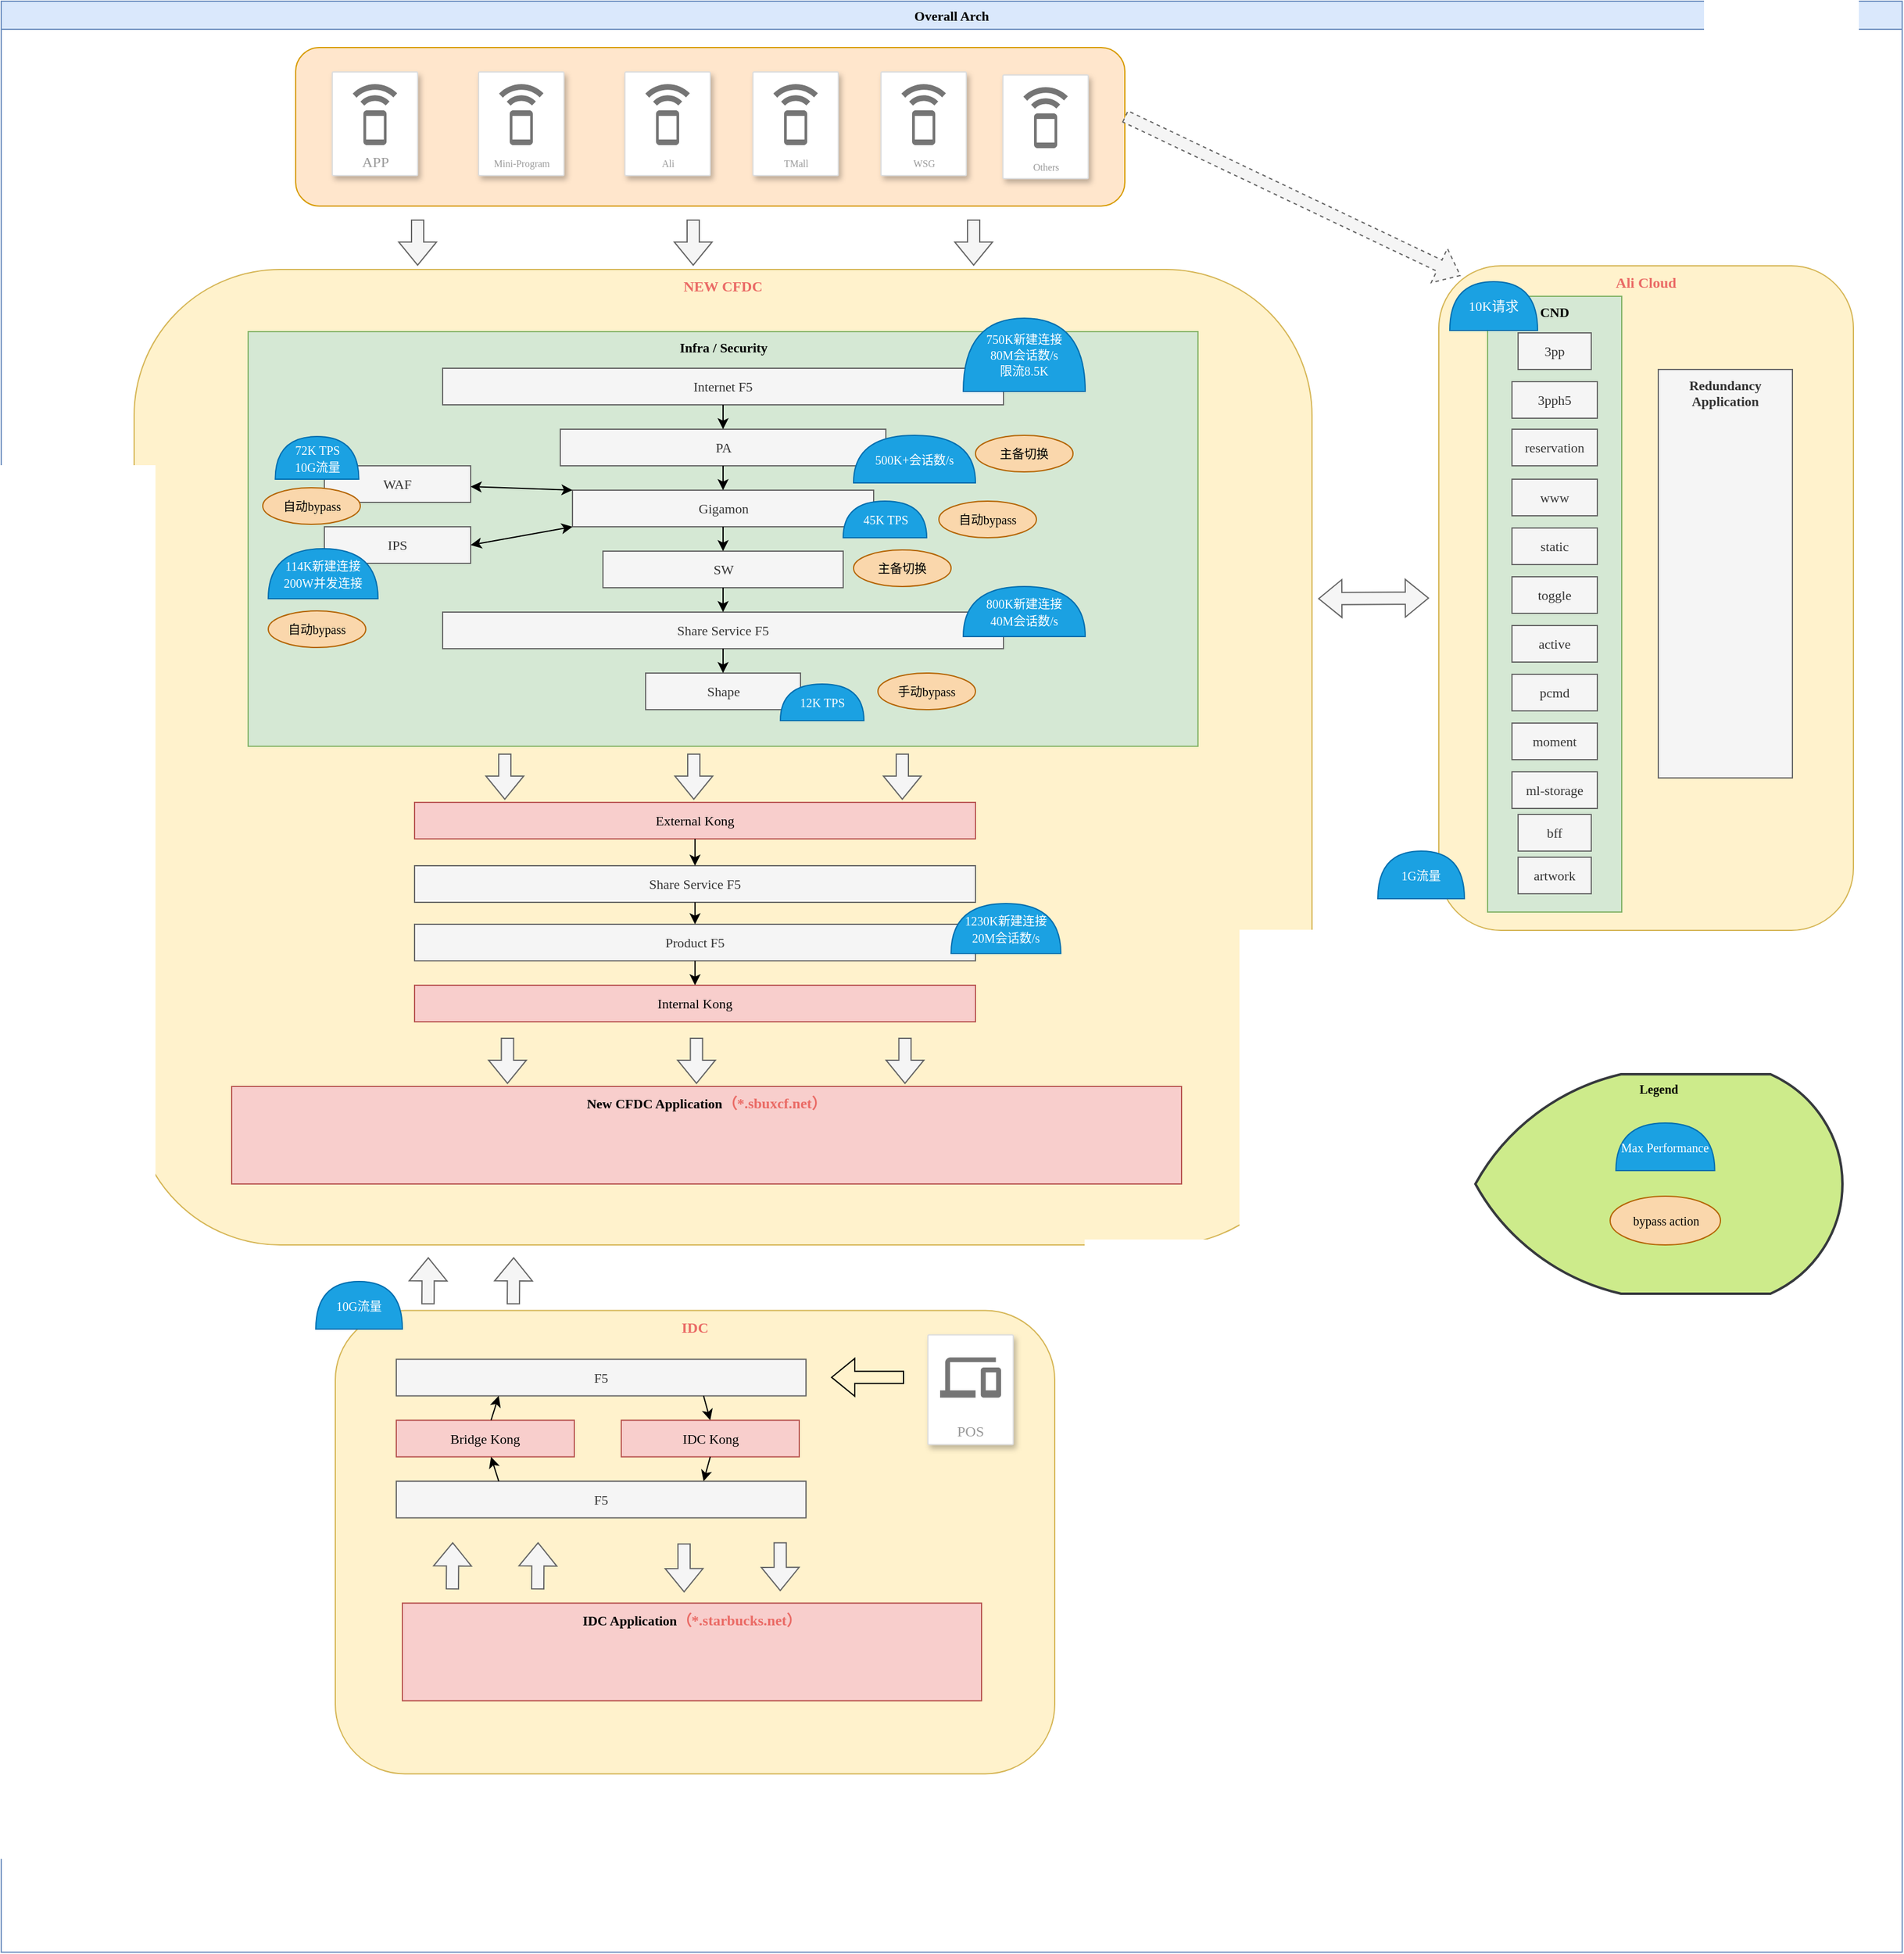 <mxfile version="18.0.1" type="github" pages="3">
  <diagram id="kgpKYQtTHZ0yAKxKKP6v" name="Whole_arch">
    <mxGraphModel dx="1351" dy="831" grid="1" gridSize="10" guides="1" tooltips="1" connect="1" arrows="1" fold="1" page="1" pageScale="1" pageWidth="850" pageHeight="1100" math="0" shadow="0">
      <root>
        <mxCell id="0" />
        <mxCell id="1" parent="0" />
        <mxCell id="Gn0aJZnov6bW7oV4H5cv-1" value="NEW CFDC" style="rounded=1;whiteSpace=wrap;html=1;fillColor=#fff2cc;strokeColor=#d6b656;fontFamily=Verdana;align=center;verticalAlign=top;fontStyle=1;fontColor=#EA6B66;labelBackgroundColor=none;labelBorderColor=none;" parent="1" vertex="1">
          <mxGeometry x="160" y="240" width="966" height="800" as="geometry" />
        </mxCell>
        <mxCell id="Gn0aJZnov6bW7oV4H5cv-32" value="&lt;font style=&quot;font-size: 11px;&quot;&gt;&lt;b&gt;Infra / Security&lt;/b&gt;&lt;/font&gt;" style="rounded=0;whiteSpace=wrap;html=1;labelBackgroundColor=none;labelBorderColor=none;fontFamily=Verdana;fontSize=6;verticalAlign=top;fillColor=#d5e8d4;strokeColor=#82b366;" parent="1" vertex="1">
          <mxGeometry x="253.5" y="291" width="779" height="340" as="geometry" />
        </mxCell>
        <mxCell id="Gn0aJZnov6bW7oV4H5cv-34" value="Internet F5" style="rounded=0;whiteSpace=wrap;html=1;labelBackgroundColor=none;labelBorderColor=none;fontFamily=Verdana;fontSize=11;fontColor=#333333;fillColor=#f5f5f5;strokeColor=#666666;" parent="1" vertex="1">
          <mxGeometry x="413" y="321" width="460" height="30" as="geometry" />
        </mxCell>
        <mxCell id="Gn0aJZnov6bW7oV4H5cv-35" value="PA" style="rounded=0;whiteSpace=wrap;html=1;labelBackgroundColor=none;labelBorderColor=none;fontFamily=Verdana;fontSize=11;fontColor=#333333;fillColor=#f5f5f5;strokeColor=#666666;" parent="1" vertex="1">
          <mxGeometry x="509.5" y="371" width="267" height="30" as="geometry" />
        </mxCell>
        <mxCell id="Gn0aJZnov6bW7oV4H5cv-36" value="Gigamon" style="rounded=0;whiteSpace=wrap;html=1;labelBackgroundColor=none;labelBorderColor=none;fontFamily=Verdana;fontSize=11;fontColor=#333333;fillColor=#f5f5f5;strokeColor=#666666;" parent="1" vertex="1">
          <mxGeometry x="519.5" y="421" width="247" height="30" as="geometry" />
        </mxCell>
        <mxCell id="Gn0aJZnov6bW7oV4H5cv-37" value="SW" style="rounded=0;whiteSpace=wrap;html=1;labelBackgroundColor=none;labelBorderColor=none;fontFamily=Verdana;fontSize=11;fontColor=#333333;fillColor=#f5f5f5;strokeColor=#666666;" parent="1" vertex="1">
          <mxGeometry x="544.5" y="471" width="197" height="30" as="geometry" />
        </mxCell>
        <mxCell id="Gn0aJZnov6bW7oV4H5cv-38" value="Share Service F5" style="rounded=0;whiteSpace=wrap;html=1;labelBackgroundColor=none;labelBorderColor=none;fontFamily=Verdana;fontSize=11;fontColor=#333333;fillColor=#f5f5f5;strokeColor=#666666;" parent="1" vertex="1">
          <mxGeometry x="413" y="521" width="460" height="30" as="geometry" />
        </mxCell>
        <mxCell id="Gn0aJZnov6bW7oV4H5cv-39" value="Shape" style="rounded=0;whiteSpace=wrap;html=1;labelBackgroundColor=none;labelBorderColor=none;fontFamily=Verdana;fontSize=11;fontColor=#333333;fillColor=#f5f5f5;strokeColor=#666666;" parent="1" vertex="1">
          <mxGeometry x="579.5" y="571" width="127" height="30" as="geometry" />
        </mxCell>
        <mxCell id="Gn0aJZnov6bW7oV4H5cv-40" value="WAF" style="rounded=0;whiteSpace=wrap;html=1;labelBackgroundColor=none;labelBorderColor=none;fontFamily=Verdana;fontSize=11;fontColor=#333333;fillColor=#f5f5f5;strokeColor=#666666;" parent="1" vertex="1">
          <mxGeometry x="316" y="401" width="120" height="30" as="geometry" />
        </mxCell>
        <mxCell id="Gn0aJZnov6bW7oV4H5cv-41" value="IPS" style="rounded=0;whiteSpace=wrap;html=1;labelBackgroundColor=none;labelBorderColor=none;fontFamily=Verdana;fontSize=11;fontColor=#333333;fillColor=#f5f5f5;strokeColor=#666666;" parent="1" vertex="1">
          <mxGeometry x="316" y="451" width="120" height="30" as="geometry" />
        </mxCell>
        <mxCell id="TybYMr1QHtzp7e720_v3-8" value="" style="endArrow=classic;html=1;rounded=0;fontFamily=Verdana;fontSize=11;fontColor=#EA6B66;" parent="1" source="Gn0aJZnov6bW7oV4H5cv-34" target="Gn0aJZnov6bW7oV4H5cv-35" edge="1">
          <mxGeometry width="50" height="50" relative="1" as="geometry">
            <mxPoint x="596" y="411" as="sourcePoint" />
            <mxPoint x="646" y="361" as="targetPoint" />
          </mxGeometry>
        </mxCell>
        <mxCell id="TybYMr1QHtzp7e720_v3-9" value="" style="endArrow=classic;html=1;rounded=0;fontFamily=Verdana;fontSize=11;fontColor=#EA6B66;exitX=0.5;exitY=1;exitDx=0;exitDy=0;" parent="1" source="Gn0aJZnov6bW7oV4H5cv-35" target="Gn0aJZnov6bW7oV4H5cv-36" edge="1">
          <mxGeometry width="50" height="50" relative="1" as="geometry">
            <mxPoint x="653" y="361" as="sourcePoint" />
            <mxPoint x="653.0" y="381" as="targetPoint" />
          </mxGeometry>
        </mxCell>
        <mxCell id="TybYMr1QHtzp7e720_v3-10" value="" style="endArrow=classic;html=1;rounded=0;fontFamily=Verdana;fontSize=11;fontColor=#EA6B66;entryX=0.5;entryY=0;entryDx=0;entryDy=0;exitX=0.5;exitY=1;exitDx=0;exitDy=0;" parent="1" source="Gn0aJZnov6bW7oV4H5cv-36" target="Gn0aJZnov6bW7oV4H5cv-37" edge="1">
          <mxGeometry width="50" height="50" relative="1" as="geometry">
            <mxPoint x="663" y="371" as="sourcePoint" />
            <mxPoint x="663.0" y="391" as="targetPoint" />
          </mxGeometry>
        </mxCell>
        <mxCell id="TybYMr1QHtzp7e720_v3-11" value="" style="endArrow=classic;html=1;rounded=0;fontFamily=Verdana;fontSize=11;fontColor=#EA6B66;entryX=0.5;entryY=0;entryDx=0;entryDy=0;exitX=0.5;exitY=1;exitDx=0;exitDy=0;" parent="1" source="Gn0aJZnov6bW7oV4H5cv-37" target="Gn0aJZnov6bW7oV4H5cv-38" edge="1">
          <mxGeometry width="50" height="50" relative="1" as="geometry">
            <mxPoint x="653" y="461" as="sourcePoint" />
            <mxPoint x="653" y="481" as="targetPoint" />
          </mxGeometry>
        </mxCell>
        <mxCell id="TybYMr1QHtzp7e720_v3-12" value="" style="endArrow=classic;html=1;rounded=0;fontFamily=Verdana;fontSize=11;fontColor=#EA6B66;exitX=0.5;exitY=1;exitDx=0;exitDy=0;" parent="1" source="Gn0aJZnov6bW7oV4H5cv-38" target="Gn0aJZnov6bW7oV4H5cv-39" edge="1">
          <mxGeometry width="50" height="50" relative="1" as="geometry">
            <mxPoint x="663" y="471" as="sourcePoint" />
            <mxPoint x="663" y="491" as="targetPoint" />
          </mxGeometry>
        </mxCell>
        <mxCell id="TybYMr1QHtzp7e720_v3-13" value="" style="endArrow=classic;startArrow=classic;html=1;rounded=0;fontFamily=Verdana;fontSize=11;fontColor=#EA6B66;entryX=0;entryY=1;entryDx=0;entryDy=0;exitX=1;exitY=0.5;exitDx=0;exitDy=0;" parent="1" source="Gn0aJZnov6bW7oV4H5cv-41" target="Gn0aJZnov6bW7oV4H5cv-36" edge="1">
          <mxGeometry width="50" height="50" relative="1" as="geometry">
            <mxPoint x="506" y="511" as="sourcePoint" />
            <mxPoint x="556" y="461" as="targetPoint" />
          </mxGeometry>
        </mxCell>
        <mxCell id="TybYMr1QHtzp7e720_v3-14" value="" style="endArrow=classic;startArrow=classic;html=1;rounded=0;fontFamily=Verdana;fontSize=11;fontColor=#EA6B66;entryX=0;entryY=0;entryDx=0;entryDy=0;" parent="1" source="Gn0aJZnov6bW7oV4H5cv-40" target="Gn0aJZnov6bW7oV4H5cv-36" edge="1">
          <mxGeometry width="50" height="50" relative="1" as="geometry">
            <mxPoint x="446" y="476" as="sourcePoint" />
            <mxPoint x="529.5" y="461" as="targetPoint" />
          </mxGeometry>
        </mxCell>
        <mxCell id="TybYMr1QHtzp7e720_v3-15" value="&lt;span style=&quot;font-size: 11px;&quot;&gt;&lt;b&gt;New CFDC Application&lt;/b&gt;&lt;/span&gt;&lt;span style=&quot;color: rgb(234, 107, 102); font-size: 12px; font-weight: 700;&quot;&gt;（*.sbuxcf.net）&lt;/span&gt;" style="rounded=0;whiteSpace=wrap;html=1;labelBackgroundColor=none;labelBorderColor=none;fontFamily=Verdana;fontSize=6;verticalAlign=top;fillColor=#f8cecc;strokeColor=#b85450;" parent="1" vertex="1">
          <mxGeometry x="240" y="910" width="779" height="80" as="geometry" />
        </mxCell>
        <mxCell id="TybYMr1QHtzp7e720_v3-30" value="Overall Arch" style="swimlane;labelBackgroundColor=none;labelBorderColor=none;fontFamily=Verdana;fontSize=11;fillColor=#dae8fc;strokeColor=#6c8ebf;" parent="1" vertex="1">
          <mxGeometry x="51" y="20" width="1559" height="1600" as="geometry" />
        </mxCell>
        <mxCell id="Gn0aJZnov6bW7oV4H5cv-15" value="Ali Cloud" style="rounded=1;whiteSpace=wrap;html=1;fillColor=#fff2cc;strokeColor=#d6b656;fontFamily=Verdana;align=center;verticalAlign=top;fontStyle=1;fontColor=#EA6B66;labelBackgroundColor=none;labelBorderColor=none;" parent="TybYMr1QHtzp7e720_v3-30" vertex="1">
          <mxGeometry x="1179" y="217" width="340" height="545" as="geometry" />
        </mxCell>
        <mxCell id="Gn0aJZnov6bW7oV4H5cv-16" value="&lt;font style=&quot;font-size: 11px;&quot;&gt;&lt;b&gt;CND&lt;/b&gt;&lt;/font&gt;" style="rounded=0;whiteSpace=wrap;html=1;labelBackgroundColor=none;labelBorderColor=none;fontFamily=Verdana;fontSize=6;verticalAlign=top;fillColor=#d5e8d4;strokeColor=#82b366;" parent="TybYMr1QHtzp7e720_v3-30" vertex="1">
          <mxGeometry x="1219" y="242" width="110" height="505" as="geometry" />
        </mxCell>
        <mxCell id="Gn0aJZnov6bW7oV4H5cv-17" value="3pp" style="rounded=0;whiteSpace=wrap;html=1;labelBackgroundColor=none;labelBorderColor=none;fontFamily=Verdana;fontSize=11;fontColor=#333333;fillColor=#f5f5f5;strokeColor=#666666;" parent="TybYMr1QHtzp7e720_v3-30" vertex="1">
          <mxGeometry x="1244" y="272" width="60" height="30" as="geometry" />
        </mxCell>
        <mxCell id="Gn0aJZnov6bW7oV4H5cv-23" value="reservation" style="rounded=0;whiteSpace=wrap;html=1;labelBackgroundColor=none;labelBorderColor=none;fontFamily=Verdana;fontSize=11;fontColor=#333333;fillColor=#f5f5f5;strokeColor=#666666;" parent="TybYMr1QHtzp7e720_v3-30" vertex="1">
          <mxGeometry x="1239" y="351" width="70" height="30" as="geometry" />
        </mxCell>
        <mxCell id="Gn0aJZnov6bW7oV4H5cv-24" value="toggle" style="rounded=0;whiteSpace=wrap;html=1;labelBackgroundColor=none;labelBorderColor=none;fontFamily=Verdana;fontSize=11;fontColor=#333333;fillColor=#f5f5f5;strokeColor=#666666;" parent="TybYMr1QHtzp7e720_v3-30" vertex="1">
          <mxGeometry x="1239" y="472" width="70" height="30" as="geometry" />
        </mxCell>
        <mxCell id="Gn0aJZnov6bW7oV4H5cv-25" value="pcmd" style="rounded=0;whiteSpace=wrap;html=1;labelBackgroundColor=none;labelBorderColor=none;fontFamily=Verdana;fontSize=11;fontColor=#333333;fillColor=#f5f5f5;strokeColor=#666666;" parent="TybYMr1QHtzp7e720_v3-30" vertex="1">
          <mxGeometry x="1239" y="552" width="70" height="30" as="geometry" />
        </mxCell>
        <mxCell id="Gn0aJZnov6bW7oV4H5cv-26" value="active" style="rounded=0;whiteSpace=wrap;html=1;labelBackgroundColor=none;labelBorderColor=none;fontFamily=Verdana;fontSize=11;fontColor=#333333;fillColor=#f5f5f5;strokeColor=#666666;" parent="TybYMr1QHtzp7e720_v3-30" vertex="1">
          <mxGeometry x="1239" y="512" width="70" height="30" as="geometry" />
        </mxCell>
        <mxCell id="Gn0aJZnov6bW7oV4H5cv-27" value="3pph5" style="rounded=0;whiteSpace=wrap;html=1;labelBackgroundColor=none;labelBorderColor=none;fontFamily=Verdana;fontSize=11;fontColor=#333333;fillColor=#f5f5f5;strokeColor=#666666;" parent="TybYMr1QHtzp7e720_v3-30" vertex="1">
          <mxGeometry x="1239" y="312" width="70" height="30" as="geometry" />
        </mxCell>
        <mxCell id="Gn0aJZnov6bW7oV4H5cv-28" value="www" style="rounded=0;whiteSpace=wrap;html=1;labelBackgroundColor=none;labelBorderColor=none;fontFamily=Verdana;fontSize=11;fontColor=#333333;fillColor=#f5f5f5;strokeColor=#666666;" parent="TybYMr1QHtzp7e720_v3-30" vertex="1">
          <mxGeometry x="1239" y="392" width="70" height="30" as="geometry" />
        </mxCell>
        <mxCell id="Gn0aJZnov6bW7oV4H5cv-29" value="moment" style="rounded=0;whiteSpace=wrap;html=1;labelBackgroundColor=none;labelBorderColor=none;fontFamily=Verdana;fontSize=11;fontColor=#333333;fillColor=#f5f5f5;strokeColor=#666666;" parent="TybYMr1QHtzp7e720_v3-30" vertex="1">
          <mxGeometry x="1239" y="592" width="70" height="30" as="geometry" />
        </mxCell>
        <mxCell id="Gn0aJZnov6bW7oV4H5cv-30" value="ml-storage" style="rounded=0;whiteSpace=wrap;html=1;labelBackgroundColor=none;labelBorderColor=none;fontFamily=Verdana;fontSize=11;fontColor=#333333;fillColor=#f5f5f5;strokeColor=#666666;" parent="TybYMr1QHtzp7e720_v3-30" vertex="1">
          <mxGeometry x="1239" y="632" width="70" height="30" as="geometry" />
        </mxCell>
        <mxCell id="Gn0aJZnov6bW7oV4H5cv-31" value="static" style="rounded=0;whiteSpace=wrap;html=1;labelBackgroundColor=none;labelBorderColor=none;fontFamily=Verdana;fontSize=11;fontColor=#333333;fillColor=#f5f5f5;strokeColor=#666666;" parent="TybYMr1QHtzp7e720_v3-30" vertex="1">
          <mxGeometry x="1239" y="432" width="70" height="30" as="geometry" />
        </mxCell>
        <mxCell id="TybYMr1QHtzp7e720_v3-29" value="&lt;span style=&quot;font-size: 11px;&quot;&gt;&lt;b&gt;Redundancy Application&lt;/b&gt;&lt;/span&gt;" style="rounded=0;whiteSpace=wrap;html=1;labelBackgroundColor=none;labelBorderColor=none;fontFamily=Verdana;fontSize=6;verticalAlign=top;fillColor=#f5f5f5;strokeColor=#666666;fontColor=#333333;" parent="TybYMr1QHtzp7e720_v3-30" vertex="1">
          <mxGeometry x="1359" y="302" width="110" height="335" as="geometry" />
        </mxCell>
        <mxCell id="Gn0aJZnov6bW7oV4H5cv-21" value="bff" style="rounded=0;whiteSpace=wrap;html=1;labelBackgroundColor=none;labelBorderColor=none;fontFamily=Verdana;fontSize=11;fontColor=#333333;fillColor=#f5f5f5;strokeColor=#666666;" parent="TybYMr1QHtzp7e720_v3-30" vertex="1">
          <mxGeometry x="1244" y="667" width="60" height="30" as="geometry" />
        </mxCell>
        <mxCell id="Gn0aJZnov6bW7oV4H5cv-22" value="artwork" style="rounded=0;whiteSpace=wrap;html=1;labelBackgroundColor=none;labelBorderColor=none;fontFamily=Verdana;fontSize=11;fontColor=#333333;fillColor=#f5f5f5;strokeColor=#666666;" parent="TybYMr1QHtzp7e720_v3-30" vertex="1">
          <mxGeometry x="1244" y="702" width="60" height="30" as="geometry" />
        </mxCell>
        <mxCell id="Gn0aJZnov6bW7oV4H5cv-8" value="IDC" style="rounded=1;whiteSpace=wrap;html=1;fillColor=#fff2cc;strokeColor=#d6b656;fontFamily=Verdana;align=center;verticalAlign=top;fontStyle=1;fontColor=#EA6B66;labelBackgroundColor=none;labelBorderColor=none;" parent="TybYMr1QHtzp7e720_v3-30" vertex="1">
          <mxGeometry x="274" y="1073.77" width="590" height="380" as="geometry" />
        </mxCell>
        <mxCell id="Gn0aJZnov6bW7oV4H5cv-4" value="POS" style="strokeColor=#dddddd;shadow=1;strokeWidth=1;rounded=1;absoluteArcSize=1;arcSize=2;labelPosition=center;verticalLabelPosition=middle;align=center;verticalAlign=bottom;spacingLeft=0;fontColor=#999999;fontSize=12;whiteSpace=wrap;spacingBottom=2;labelBackgroundColor=none;labelBorderColor=none;fontFamily=Verdana;" parent="TybYMr1QHtzp7e720_v3-30" vertex="1">
          <mxGeometry x="760" y="1093.77" width="70" height="90" as="geometry" />
        </mxCell>
        <mxCell id="Gn0aJZnov6bW7oV4H5cv-5" value="" style="dashed=0;connectable=0;html=1;fillColor=#757575;strokeColor=none;shape=mxgraph.gcp2.desktop_and_mobile;part=1;labelBackgroundColor=none;labelBorderColor=none;fontFamily=Verdana;fontColor=#EA6B66;" parent="Gn0aJZnov6bW7oV4H5cv-4" vertex="1">
          <mxGeometry x="0.5" width="50" height="33" relative="1" as="geometry">
            <mxPoint x="-25" y="18.5" as="offset" />
          </mxGeometry>
        </mxCell>
        <mxCell id="Gn0aJZnov6bW7oV4H5cv-33" value="Bridge Kong" style="rounded=0;whiteSpace=wrap;html=1;labelBackgroundColor=none;labelBorderColor=none;fontFamily=Verdana;fontSize=11;fillColor=#f8cecc;strokeColor=#b85450;" parent="TybYMr1QHtzp7e720_v3-30" vertex="1">
          <mxGeometry x="324" y="1163.77" width="146" height="30" as="geometry" />
        </mxCell>
        <mxCell id="TybYMr1QHtzp7e720_v3-2" value="F5" style="rounded=0;whiteSpace=wrap;html=1;labelBackgroundColor=none;labelBorderColor=none;fontFamily=Verdana;fontSize=11;fontColor=#333333;fillColor=#f5f5f5;strokeColor=#666666;" parent="TybYMr1QHtzp7e720_v3-30" vertex="1">
          <mxGeometry x="324" y="1213.77" width="336" height="30" as="geometry" />
        </mxCell>
        <mxCell id="TybYMr1QHtzp7e720_v3-3" value="F5" style="rounded=0;whiteSpace=wrap;html=1;labelBackgroundColor=none;labelBorderColor=none;fontFamily=Verdana;fontSize=11;fontColor=#333333;fillColor=#f5f5f5;strokeColor=#666666;" parent="TybYMr1QHtzp7e720_v3-30" vertex="1">
          <mxGeometry x="324" y="1113.77" width="336" height="30" as="geometry" />
        </mxCell>
        <mxCell id="TybYMr1QHtzp7e720_v3-16" value="&lt;span style=&quot;font-size: 11px;&quot;&gt;&lt;b&gt;IDC Application&lt;/b&gt;&lt;/span&gt;&lt;span style=&quot;color: rgb(234, 107, 102); font-size: 12px; font-weight: 700;&quot;&gt;（*.starbucks.net）&lt;/span&gt;" style="rounded=0;whiteSpace=wrap;html=1;labelBackgroundColor=none;labelBorderColor=none;fontFamily=Verdana;fontSize=6;verticalAlign=top;fillColor=#f8cecc;strokeColor=#b85450;" parent="TybYMr1QHtzp7e720_v3-30" vertex="1">
          <mxGeometry x="329" y="1313.77" width="475" height="80" as="geometry" />
        </mxCell>
        <mxCell id="TybYMr1QHtzp7e720_v3-17" value="" style="endArrow=classic;html=1;rounded=0;fontFamily=Verdana;fontSize=11;fontColor=#EA6B66;exitX=0.25;exitY=0;exitDx=0;exitDy=0;" parent="TybYMr1QHtzp7e720_v3-30" source="TybYMr1QHtzp7e720_v3-2" target="Gn0aJZnov6bW7oV4H5cv-33" edge="1">
          <mxGeometry width="50" height="50" relative="1" as="geometry">
            <mxPoint x="617" y="803.77" as="sourcePoint" />
            <mxPoint x="419" y="1193.77" as="targetPoint" />
          </mxGeometry>
        </mxCell>
        <mxCell id="TybYMr1QHtzp7e720_v3-18" value="" style="endArrow=classic;html=1;rounded=0;fontFamily=Verdana;fontSize=11;fontColor=#EA6B66;entryX=0.25;entryY=1;entryDx=0;entryDy=0;" parent="TybYMr1QHtzp7e720_v3-30" source="Gn0aJZnov6bW7oV4H5cv-33" target="TybYMr1QHtzp7e720_v3-3" edge="1">
          <mxGeometry width="50" height="50" relative="1" as="geometry">
            <mxPoint x="429" y="1223.77" as="sourcePoint" />
            <mxPoint x="429" y="1203.77" as="targetPoint" />
          </mxGeometry>
        </mxCell>
        <mxCell id="TybYMr1QHtzp7e720_v3-19" value="IDC Kong" style="rounded=0;whiteSpace=wrap;html=1;labelBackgroundColor=none;labelBorderColor=none;fontFamily=Verdana;fontSize=11;fillColor=#f8cecc;strokeColor=#b85450;" parent="TybYMr1QHtzp7e720_v3-30" vertex="1">
          <mxGeometry x="508.5" y="1163.77" width="146" height="30" as="geometry" />
        </mxCell>
        <mxCell id="TybYMr1QHtzp7e720_v3-20" value="" style="endArrow=classic;html=1;rounded=0;fontFamily=Verdana;fontSize=11;fontColor=#EA6B66;entryX=0.5;entryY=0;entryDx=0;entryDy=0;exitX=0.75;exitY=1;exitDx=0;exitDy=0;" parent="TybYMr1QHtzp7e720_v3-30" source="TybYMr1QHtzp7e720_v3-3" target="TybYMr1QHtzp7e720_v3-19" edge="1">
          <mxGeometry width="50" height="50" relative="1" as="geometry">
            <mxPoint x="411.714" y="1173.77" as="sourcePoint" />
            <mxPoint x="418.0" y="1153.77" as="targetPoint" />
          </mxGeometry>
        </mxCell>
        <mxCell id="TybYMr1QHtzp7e720_v3-21" value="" style="endArrow=classic;html=1;rounded=0;fontFamily=Verdana;fontSize=11;fontColor=#EA6B66;entryX=0.75;entryY=0;entryDx=0;entryDy=0;exitX=0.5;exitY=1;exitDx=0;exitDy=0;" parent="TybYMr1QHtzp7e720_v3-30" source="TybYMr1QHtzp7e720_v3-19" target="TybYMr1QHtzp7e720_v3-2" edge="1">
          <mxGeometry width="50" height="50" relative="1" as="geometry">
            <mxPoint x="586.0" y="1153.77" as="sourcePoint" />
            <mxPoint x="591.5" y="1173.77" as="targetPoint" />
          </mxGeometry>
        </mxCell>
        <mxCell id="TybYMr1QHtzp7e720_v3-22" value="" style="shape=flexArrow;endArrow=classic;html=1;rounded=0;fontFamily=Verdana;fontSize=11;fontColor=#EA6B66;entryX=0.434;entryY=0.632;entryDx=0;entryDy=0;entryPerimeter=0;fillColor=#f5f5f5;strokeColor=#666666;" parent="TybYMr1QHtzp7e720_v3-30" edge="1">
          <mxGeometry width="50" height="50" relative="1" as="geometry">
            <mxPoint x="560" y="1264.77" as="sourcePoint" />
            <mxPoint x="560.06" y="1304.93" as="targetPoint" />
          </mxGeometry>
        </mxCell>
        <mxCell id="TybYMr1QHtzp7e720_v3-23" value="" style="shape=flexArrow;endArrow=classic;html=1;rounded=0;fontFamily=Verdana;fontSize=11;fontColor=#EA6B66;entryX=0.434;entryY=0.632;entryDx=0;entryDy=0;entryPerimeter=0;fillColor=#f5f5f5;strokeColor=#666666;" parent="TybYMr1QHtzp7e720_v3-30" edge="1">
          <mxGeometry width="50" height="50" relative="1" as="geometry">
            <mxPoint x="638.83" y="1263.77" as="sourcePoint" />
            <mxPoint x="638.89" y="1303.93" as="targetPoint" />
          </mxGeometry>
        </mxCell>
        <mxCell id="TybYMr1QHtzp7e720_v3-24" value="" style="shape=flexArrow;endArrow=classic;html=1;rounded=0;fontFamily=Verdana;fontSize=11;fontColor=#EA6B66;entryX=0.227;entryY=1.041;entryDx=0;entryDy=0;entryPerimeter=0;fillColor=#f5f5f5;strokeColor=#666666;" parent="TybYMr1QHtzp7e720_v3-30" edge="1">
          <mxGeometry width="50" height="50" relative="1" as="geometry">
            <mxPoint x="370" y="1302.54" as="sourcePoint" />
            <mxPoint x="370.272" y="1263.77" as="targetPoint" />
            <Array as="points">
              <mxPoint x="370" y="1302.54" />
            </Array>
          </mxGeometry>
        </mxCell>
        <mxCell id="TybYMr1QHtzp7e720_v3-25" value="" style="shape=flexArrow;endArrow=classic;html=1;rounded=0;fontFamily=Verdana;fontSize=11;fontColor=#EA6B66;entryX=0.227;entryY=1.041;entryDx=0;entryDy=0;entryPerimeter=0;fillColor=#f5f5f5;strokeColor=#666666;" parent="TybYMr1QHtzp7e720_v3-30" edge="1">
          <mxGeometry width="50" height="50" relative="1" as="geometry">
            <mxPoint x="440" y="1302.54" as="sourcePoint" />
            <mxPoint x="440.272" y="1263.77" as="targetPoint" />
            <Array as="points">
              <mxPoint x="440" y="1302.54" />
            </Array>
          </mxGeometry>
        </mxCell>
        <mxCell id="TybYMr1QHtzp7e720_v3-26" value="" style="shape=flexArrow;endArrow=classic;html=1;rounded=0;fontFamily=Verdana;fontSize=11;fontColor=#EA6B66;" parent="TybYMr1QHtzp7e720_v3-30" edge="1">
          <mxGeometry width="50" height="50" relative="1" as="geometry">
            <mxPoint x="740.5" y="1128.57" as="sourcePoint" />
            <mxPoint x="680.5" y="1128.57" as="targetPoint" />
          </mxGeometry>
        </mxCell>
        <mxCell id="TybYMr1QHtzp7e720_v3-27" value="" style="shape=flexArrow;endArrow=classic;html=1;rounded=0;fontFamily=Verdana;fontSize=11;fontColor=#EA6B66;entryX=0.227;entryY=1.041;entryDx=0;entryDy=0;entryPerimeter=0;fillColor=#f5f5f5;strokeColor=#666666;" parent="TybYMr1QHtzp7e720_v3-30" edge="1">
          <mxGeometry width="50" height="50" relative="1" as="geometry">
            <mxPoint x="350" y="1068.77" as="sourcePoint" />
            <mxPoint x="350.272" y="1030" as="targetPoint" />
            <Array as="points">
              <mxPoint x="350" y="1068.77" />
            </Array>
          </mxGeometry>
        </mxCell>
        <mxCell id="TybYMr1QHtzp7e720_v3-28" value="" style="shape=flexArrow;endArrow=classic;html=1;rounded=0;fontFamily=Verdana;fontSize=11;fontColor=#EA6B66;entryX=0.227;entryY=1.041;entryDx=0;entryDy=0;entryPerimeter=0;fillColor=#f5f5f5;strokeColor=#666666;" parent="TybYMr1QHtzp7e720_v3-30" edge="1">
          <mxGeometry width="50" height="50" relative="1" as="geometry">
            <mxPoint x="420" y="1068.77" as="sourcePoint" />
            <mxPoint x="420.272" y="1030" as="targetPoint" />
            <Array as="points">
              <mxPoint x="420" y="1068.77" />
            </Array>
          </mxGeometry>
        </mxCell>
        <mxCell id="TybYMr1QHtzp7e720_v3-34" value="Share Service F5" style="rounded=0;whiteSpace=wrap;html=1;labelBackgroundColor=none;labelBorderColor=none;fontFamily=Verdana;fontSize=11;fontColor=#333333;fillColor=#f5f5f5;strokeColor=#666666;" parent="TybYMr1QHtzp7e720_v3-30" vertex="1">
          <mxGeometry x="339" y="709" width="460" height="30" as="geometry" />
        </mxCell>
        <mxCell id="TybYMr1QHtzp7e720_v3-35" value="Product F5" style="rounded=0;whiteSpace=wrap;html=1;labelBackgroundColor=none;labelBorderColor=none;fontFamily=Verdana;fontSize=11;fontColor=#333333;fillColor=#f5f5f5;strokeColor=#666666;" parent="TybYMr1QHtzp7e720_v3-30" vertex="1">
          <mxGeometry x="339" y="757" width="460" height="30" as="geometry" />
        </mxCell>
        <mxCell id="TybYMr1QHtzp7e720_v3-38" value="" style="endArrow=classic;html=1;rounded=0;fontFamily=Verdana;fontSize=11;fontColor=#EA6B66;" parent="TybYMr1QHtzp7e720_v3-30" source="TybYMr1QHtzp7e720_v3-34" target="TybYMr1QHtzp7e720_v3-35" edge="1">
          <mxGeometry width="50" height="50" relative="1" as="geometry">
            <mxPoint x="579" y="697" as="sourcePoint" />
            <mxPoint x="579" y="719" as="targetPoint" />
          </mxGeometry>
        </mxCell>
        <mxCell id="Gn0aJZnov6bW7oV4H5cv-18" value="" style="rounded=1;whiteSpace=wrap;html=1;labelBackgroundColor=none;labelBorderColor=none;fontFamily=Verdana;fontSize=11;fillColor=#ffe6cc;strokeColor=#d79b00;" parent="TybYMr1QHtzp7e720_v3-30" vertex="1">
          <mxGeometry x="241.5" y="38" width="680" height="130" as="geometry" />
        </mxCell>
        <mxCell id="Gn0aJZnov6bW7oV4H5cv-2" value="APP" style="strokeColor=#dddddd;shadow=1;strokeWidth=1;rounded=1;absoluteArcSize=1;arcSize=2;labelPosition=center;verticalLabelPosition=middle;align=center;verticalAlign=bottom;spacingLeft=0;fontColor=#999999;fontSize=12;whiteSpace=wrap;spacingBottom=2;labelBackgroundColor=none;labelBorderColor=none;fontFamily=Verdana;" parent="TybYMr1QHtzp7e720_v3-30" vertex="1">
          <mxGeometry x="271.5" y="58" width="70" height="85" as="geometry" />
        </mxCell>
        <mxCell id="Gn0aJZnov6bW7oV4H5cv-3" value="" style="dashed=0;connectable=0;html=1;fillColor=#757575;strokeColor=none;shape=mxgraph.gcp2.beacon;part=1;labelBackgroundColor=none;labelBorderColor=none;fontFamily=Verdana;fontColor=#EA6B66;" parent="Gn0aJZnov6bW7oV4H5cv-2" vertex="1">
          <mxGeometry x="0.5" width="36.5" height="50" relative="1" as="geometry">
            <mxPoint x="-18.25" y="10" as="offset" />
          </mxGeometry>
        </mxCell>
        <mxCell id="TybYMr1QHtzp7e720_v3-4" value="" style="shape=flexArrow;endArrow=classic;html=1;rounded=0;fontFamily=Verdana;fontSize=11;fontColor=#EA6B66;fillColor=#f5f5f5;strokeColor=#666666;" parent="Gn0aJZnov6bW7oV4H5cv-2" edge="1">
          <mxGeometry width="50" height="50" relative="1" as="geometry">
            <mxPoint x="70" y="121" as="sourcePoint" />
            <mxPoint x="70" y="159" as="targetPoint" />
          </mxGeometry>
        </mxCell>
        <mxCell id="Gn0aJZnov6bW7oV4H5cv-6" value="Mini-Program" style="strokeColor=#dddddd;shadow=1;strokeWidth=1;rounded=1;absoluteArcSize=1;arcSize=2;labelPosition=center;verticalLabelPosition=middle;align=center;verticalAlign=bottom;spacingLeft=0;fontColor=#999999;fontSize=8;whiteSpace=wrap;spacingBottom=2;labelBackgroundColor=none;labelBorderColor=none;fontFamily=Verdana;" parent="TybYMr1QHtzp7e720_v3-30" vertex="1">
          <mxGeometry x="391.5" y="58" width="70" height="85" as="geometry" />
        </mxCell>
        <mxCell id="Gn0aJZnov6bW7oV4H5cv-7" value="" style="dashed=0;connectable=0;html=1;fillColor=#757575;strokeColor=none;shape=mxgraph.gcp2.beacon;part=1;labelBackgroundColor=none;labelBorderColor=none;fontFamily=Verdana;fontColor=#EA6B66;" parent="Gn0aJZnov6bW7oV4H5cv-6" vertex="1">
          <mxGeometry x="0.5" width="36.5" height="50" relative="1" as="geometry">
            <mxPoint x="-18.25" y="10" as="offset" />
          </mxGeometry>
        </mxCell>
        <mxCell id="Gn0aJZnov6bW7oV4H5cv-9" value="Ali" style="strokeColor=#dddddd;shadow=1;strokeWidth=1;rounded=1;absoluteArcSize=1;arcSize=2;labelPosition=center;verticalLabelPosition=middle;align=center;verticalAlign=bottom;spacingLeft=0;fontColor=#999999;fontSize=8;whiteSpace=wrap;spacingBottom=2;labelBackgroundColor=none;labelBorderColor=none;fontFamily=Verdana;" parent="TybYMr1QHtzp7e720_v3-30" vertex="1">
          <mxGeometry x="511.5" y="58" width="70" height="85" as="geometry" />
        </mxCell>
        <mxCell id="Gn0aJZnov6bW7oV4H5cv-10" value="" style="dashed=0;connectable=0;html=1;fillColor=#757575;strokeColor=none;shape=mxgraph.gcp2.beacon;part=1;labelBackgroundColor=none;labelBorderColor=none;fontFamily=Verdana;fontColor=#EA6B66;" parent="Gn0aJZnov6bW7oV4H5cv-9" vertex="1">
          <mxGeometry x="0.5" width="36.5" height="50" relative="1" as="geometry">
            <mxPoint x="-18.25" y="10" as="offset" />
          </mxGeometry>
        </mxCell>
        <mxCell id="Gn0aJZnov6bW7oV4H5cv-11" value="TMall" style="strokeColor=#dddddd;shadow=1;strokeWidth=1;rounded=1;absoluteArcSize=1;arcSize=2;labelPosition=center;verticalLabelPosition=middle;align=center;verticalAlign=bottom;spacingLeft=0;fontColor=#999999;fontSize=8;whiteSpace=wrap;spacingBottom=2;labelBackgroundColor=none;labelBorderColor=none;fontFamily=Verdana;" parent="TybYMr1QHtzp7e720_v3-30" vertex="1">
          <mxGeometry x="616.5" y="58" width="70" height="85" as="geometry" />
        </mxCell>
        <mxCell id="Gn0aJZnov6bW7oV4H5cv-12" value="" style="dashed=0;connectable=0;html=1;fillColor=#757575;strokeColor=none;shape=mxgraph.gcp2.beacon;part=1;labelBackgroundColor=none;labelBorderColor=none;fontFamily=Verdana;fontColor=#EA6B66;" parent="Gn0aJZnov6bW7oV4H5cv-11" vertex="1">
          <mxGeometry x="0.5" width="36.5" height="50" relative="1" as="geometry">
            <mxPoint x="-18.25" y="10" as="offset" />
          </mxGeometry>
        </mxCell>
        <mxCell id="Gn0aJZnov6bW7oV4H5cv-13" value="WSG" style="strokeColor=#dddddd;shadow=1;strokeWidth=1;rounded=1;absoluteArcSize=1;arcSize=2;labelPosition=center;verticalLabelPosition=middle;align=center;verticalAlign=bottom;spacingLeft=0;fontColor=#999999;fontSize=8;whiteSpace=wrap;spacingBottom=2;labelBackgroundColor=none;labelBorderColor=none;fontFamily=Verdana;" parent="TybYMr1QHtzp7e720_v3-30" vertex="1">
          <mxGeometry x="721.5" y="58" width="70" height="85" as="geometry" />
        </mxCell>
        <mxCell id="Gn0aJZnov6bW7oV4H5cv-14" value="" style="dashed=0;connectable=0;html=1;fillColor=#757575;strokeColor=none;shape=mxgraph.gcp2.beacon;part=1;labelBackgroundColor=none;labelBorderColor=none;fontFamily=Verdana;fontColor=#EA6B66;" parent="Gn0aJZnov6bW7oV4H5cv-13" vertex="1">
          <mxGeometry x="0.5" width="36.5" height="50" relative="1" as="geometry">
            <mxPoint x="-18.25" y="10" as="offset" />
          </mxGeometry>
        </mxCell>
        <mxCell id="Gn0aJZnov6bW7oV4H5cv-19" value="Others" style="strokeColor=#dddddd;shadow=1;strokeWidth=1;rounded=1;absoluteArcSize=1;arcSize=2;labelPosition=center;verticalLabelPosition=middle;align=center;verticalAlign=bottom;spacingLeft=0;fontColor=#999999;fontSize=8;whiteSpace=wrap;spacingBottom=2;labelBackgroundColor=none;labelBorderColor=none;fontFamily=Verdana;" parent="TybYMr1QHtzp7e720_v3-30" vertex="1">
          <mxGeometry x="821.5" y="60.5" width="70" height="85" as="geometry" />
        </mxCell>
        <mxCell id="Gn0aJZnov6bW7oV4H5cv-20" value="" style="dashed=0;connectable=0;html=1;fillColor=#757575;strokeColor=none;shape=mxgraph.gcp2.beacon;part=1;labelBackgroundColor=none;labelBorderColor=none;fontFamily=Verdana;fontColor=#EA6B66;" parent="Gn0aJZnov6bW7oV4H5cv-19" vertex="1">
          <mxGeometry x="0.5" width="36.5" height="50" relative="1" as="geometry">
            <mxPoint x="-18.25" y="10" as="offset" />
          </mxGeometry>
        </mxCell>
        <mxCell id="TybYMr1QHtzp7e720_v3-6" value="" style="shape=flexArrow;endArrow=classic;html=1;rounded=0;fontFamily=Verdana;fontSize=11;fontColor=#EA6B66;fillColor=#f5f5f5;strokeColor=#666666;" parent="TybYMr1QHtzp7e720_v3-30" edge="1">
          <mxGeometry width="50" height="50" relative="1" as="geometry">
            <mxPoint x="567.5" y="179" as="sourcePoint" />
            <mxPoint x="567.5" y="217" as="targetPoint" />
          </mxGeometry>
        </mxCell>
        <mxCell id="TybYMr1QHtzp7e720_v3-7" value="" style="shape=flexArrow;endArrow=classic;html=1;rounded=0;fontFamily=Verdana;fontSize=11;fontColor=#EA6B66;fillColor=#f5f5f5;strokeColor=#666666;" parent="TybYMr1QHtzp7e720_v3-30" edge="1">
          <mxGeometry width="50" height="50" relative="1" as="geometry">
            <mxPoint x="797.5" y="179" as="sourcePoint" />
            <mxPoint x="797.5" y="217" as="targetPoint" />
          </mxGeometry>
        </mxCell>
        <mxCell id="TybYMr1QHtzp7e720_v3-50" value="10K请求" style="shape=or;whiteSpace=wrap;html=1;direction=north;fillColor=#1ba1e2;strokeColor=#006EAF;labelBackgroundColor=none;labelBorderColor=none;fontFamily=Verdana;fontSize=11;fontColor=#ffffff;" parent="TybYMr1QHtzp7e720_v3-30" vertex="1">
          <mxGeometry x="1188" y="230" width="72" height="40" as="geometry" />
        </mxCell>
        <mxCell id="TybYMr1QHtzp7e720_v3-53" value="&lt;span style=&quot;font-size: 10px;&quot;&gt;1G流量&lt;/span&gt;" style="shape=or;whiteSpace=wrap;html=1;direction=north;fillColor=#1ba1e2;strokeColor=#006EAF;labelBackgroundColor=none;labelBorderColor=none;fontFamily=Verdana;fontSize=11;fontColor=#ffffff;" parent="TybYMr1QHtzp7e720_v3-30" vertex="1">
          <mxGeometry x="1129" y="697" width="71" height="39" as="geometry" />
        </mxCell>
        <mxCell id="TybYMr1QHtzp7e720_v3-54" value="&lt;span style=&quot;font-size: 10px;&quot;&gt;10G流量&lt;/span&gt;" style="shape=or;whiteSpace=wrap;html=1;direction=north;fillColor=#1ba1e2;strokeColor=#006EAF;labelBackgroundColor=none;labelBorderColor=none;fontFamily=Verdana;fontSize=11;fontColor=#ffffff;" parent="TybYMr1QHtzp7e720_v3-30" vertex="1">
          <mxGeometry x="258" y="1050" width="71" height="39" as="geometry" />
        </mxCell>
        <mxCell id="TybYMr1QHtzp7e720_v3-59" value="&lt;font style=&quot;font-size: 10px; line-height: 1;&quot;&gt;114K新建连接&lt;br style=&quot;font-size: 10px;&quot;&gt;200W并发连接&lt;br&gt;&lt;/font&gt;" style="shape=or;whiteSpace=wrap;html=1;direction=north;fillColor=#1ba1e2;strokeColor=#006EAF;labelBackgroundColor=none;labelBorderColor=none;fontFamily=Verdana;fontSize=11;fontColor=#ffffff;" parent="TybYMr1QHtzp7e720_v3-30" vertex="1">
          <mxGeometry x="219" y="449" width="90" height="41" as="geometry" />
        </mxCell>
        <mxCell id="TybYMr1QHtzp7e720_v3-61" value="自动bypass" style="ellipse;whiteSpace=wrap;html=1;labelBackgroundColor=none;labelBorderColor=none;fontFamily=Verdana;fontSize=10;fillColor=#fad7ac;strokeColor=#b46504;" parent="TybYMr1QHtzp7e720_v3-30" vertex="1">
          <mxGeometry x="219" y="500" width="80" height="30" as="geometry" />
        </mxCell>
        <mxCell id="TybYMr1QHtzp7e720_v3-60" value="&lt;span style=&quot;font-size: 10px;&quot;&gt;72K TPS&lt;br&gt;10G流量&lt;br&gt;&lt;/span&gt;" style="shape=or;whiteSpace=wrap;html=1;direction=north;fillColor=#1ba1e2;strokeColor=#006EAF;labelBackgroundColor=none;labelBorderColor=none;fontFamily=Verdana;fontSize=11;fontColor=#ffffff;" parent="TybYMr1QHtzp7e720_v3-30" vertex="1">
          <mxGeometry x="224.75" y="357" width="68.5" height="35" as="geometry" />
        </mxCell>
        <mxCell id="TybYMr1QHtzp7e720_v3-65" value="自动bypass" style="ellipse;whiteSpace=wrap;html=1;labelBackgroundColor=none;labelBorderColor=none;fontFamily=Verdana;fontSize=10;fillColor=#fad7ac;strokeColor=#b46504;" parent="TybYMr1QHtzp7e720_v3-30" vertex="1">
          <mxGeometry x="769" y="410" width="80" height="30" as="geometry" />
        </mxCell>
        <mxCell id="TybYMr1QHtzp7e720_v3-68" value="&lt;b&gt;Legend&lt;/b&gt;" style="strokeWidth=2;html=1;shape=mxgraph.flowchart.display;whiteSpace=wrap;labelBackgroundColor=none;labelBorderColor=none;fontFamily=Verdana;fontSize=10;verticalAlign=top;fillColor=#cdeb8b;strokeColor=#36393d;" parent="TybYMr1QHtzp7e720_v3-30" vertex="1">
          <mxGeometry x="1209" y="880" width="301" height="180" as="geometry" />
        </mxCell>
        <mxCell id="TybYMr1QHtzp7e720_v3-69" value="&lt;span style=&quot;font-size: 10px;&quot;&gt;Max Performance&lt;/span&gt;" style="shape=or;whiteSpace=wrap;html=1;direction=north;fillColor=#1ba1e2;strokeColor=#006EAF;labelBackgroundColor=none;labelBorderColor=none;fontFamily=Verdana;fontSize=11;fontColor=#ffffff;" parent="TybYMr1QHtzp7e720_v3-30" vertex="1">
          <mxGeometry x="1324.25" y="920" width="81" height="39" as="geometry" />
        </mxCell>
        <mxCell id="TybYMr1QHtzp7e720_v3-70" value="bypass action" style="ellipse;whiteSpace=wrap;html=1;labelBackgroundColor=none;labelBorderColor=none;fontFamily=Verdana;fontSize=10;fillColor=#fad7ac;strokeColor=#b46504;" parent="TybYMr1QHtzp7e720_v3-30" vertex="1">
          <mxGeometry x="1319.5" y="980" width="90.5" height="40" as="geometry" />
        </mxCell>
        <mxCell id="TybYMr1QHtzp7e720_v3-71" value="" style="shape=flexArrow;endArrow=classic;html=1;rounded=0;fontFamily=Verdana;fontSize=11;fontColor=#EA6B66;fillColor=#f5f5f5;strokeColor=#666666;entryX=0.053;entryY=0.015;entryDx=0;entryDy=0;entryPerimeter=0;exitX=1;exitY=0.433;exitDx=0;exitDy=0;exitPerimeter=0;sketch=0;dashed=1;" parent="TybYMr1QHtzp7e720_v3-30" source="Gn0aJZnov6bW7oV4H5cv-18" target="Gn0aJZnov6bW7oV4H5cv-15" edge="1">
          <mxGeometry width="50" height="50" relative="1" as="geometry">
            <mxPoint x="807.5" y="189" as="sourcePoint" />
            <mxPoint x="807.5" y="227" as="targetPoint" />
          </mxGeometry>
        </mxCell>
        <mxCell id="TybYMr1QHtzp7e720_v3-32" value="" style="shape=flexArrow;endArrow=classic;startArrow=classic;html=1;rounded=0;fontFamily=Verdana;fontSize=11;fontColor=#EA6B66;entryX=0;entryY=0.5;entryDx=0;entryDy=0;fillColor=#f5f5f5;strokeColor=#666666;" parent="1" edge="1">
          <mxGeometry width="100" height="100" relative="1" as="geometry">
            <mxPoint x="1131" y="510" as="sourcePoint" />
            <mxPoint x="1222" y="509.5" as="targetPoint" />
          </mxGeometry>
        </mxCell>
        <mxCell id="TybYMr1QHtzp7e720_v3-33" value="External Kong" style="rounded=0;whiteSpace=wrap;html=1;labelBackgroundColor=none;labelBorderColor=none;fontFamily=Verdana;fontSize=11;fillColor=#f8cecc;strokeColor=#b85450;" parent="1" vertex="1">
          <mxGeometry x="390" y="677" width="460" height="30" as="geometry" />
        </mxCell>
        <mxCell id="TybYMr1QHtzp7e720_v3-36" value="Internal Kong" style="rounded=0;whiteSpace=wrap;html=1;labelBackgroundColor=none;labelBorderColor=none;fontFamily=Verdana;fontSize=11;fillColor=#f8cecc;strokeColor=#b85450;" parent="1" vertex="1">
          <mxGeometry x="390" y="827" width="460" height="30" as="geometry" />
        </mxCell>
        <mxCell id="TybYMr1QHtzp7e720_v3-37" value="" style="endArrow=classic;html=1;rounded=0;fontFamily=Verdana;fontSize=11;fontColor=#EA6B66;exitX=0.5;exitY=1;exitDx=0;exitDy=0;" parent="1" source="TybYMr1QHtzp7e720_v3-33" target="TybYMr1QHtzp7e720_v3-34" edge="1">
          <mxGeometry width="50" height="50" relative="1" as="geometry">
            <mxPoint x="653" y="568" as="sourcePoint" />
            <mxPoint x="653" y="588" as="targetPoint" />
          </mxGeometry>
        </mxCell>
        <mxCell id="TybYMr1QHtzp7e720_v3-40" value="" style="endArrow=classic;html=1;rounded=0;fontFamily=Verdana;fontSize=11;fontColor=#EA6B66;exitX=0.5;exitY=1;exitDx=0;exitDy=0;entryX=0.5;entryY=0;entryDx=0;entryDy=0;" parent="1" source="TybYMr1QHtzp7e720_v3-35" target="TybYMr1QHtzp7e720_v3-36" edge="1">
          <mxGeometry width="50" height="50" relative="1" as="geometry">
            <mxPoint x="630" y="717" as="sourcePoint" />
            <mxPoint x="630" y="739" as="targetPoint" />
          </mxGeometry>
        </mxCell>
        <mxCell id="TybYMr1QHtzp7e720_v3-41" value="" style="shape=flexArrow;endArrow=classic;html=1;rounded=0;fontFamily=Verdana;fontSize=11;fontColor=#EA6B66;fillColor=#f5f5f5;strokeColor=#666666;" parent="1" edge="1">
          <mxGeometry width="50" height="50" relative="1" as="geometry">
            <mxPoint x="464" y="637" as="sourcePoint" />
            <mxPoint x="464" y="675" as="targetPoint" />
          </mxGeometry>
        </mxCell>
        <mxCell id="TybYMr1QHtzp7e720_v3-42" value="" style="shape=flexArrow;endArrow=classic;html=1;rounded=0;fontFamily=Verdana;fontSize=11;fontColor=#EA6B66;fillColor=#f5f5f5;strokeColor=#666666;" parent="1" edge="1">
          <mxGeometry width="50" height="50" relative="1" as="geometry">
            <mxPoint x="619" y="637" as="sourcePoint" />
            <mxPoint x="619" y="675" as="targetPoint" />
          </mxGeometry>
        </mxCell>
        <mxCell id="TybYMr1QHtzp7e720_v3-43" value="" style="shape=flexArrow;endArrow=classic;html=1;rounded=0;fontFamily=Verdana;fontSize=11;fontColor=#EA6B66;fillColor=#f5f5f5;strokeColor=#666666;" parent="1" edge="1">
          <mxGeometry width="50" height="50" relative="1" as="geometry">
            <mxPoint x="790" y="637" as="sourcePoint" />
            <mxPoint x="790" y="675" as="targetPoint" />
          </mxGeometry>
        </mxCell>
        <mxCell id="TybYMr1QHtzp7e720_v3-47" value="" style="shape=flexArrow;endArrow=classic;html=1;rounded=0;fontFamily=Verdana;fontSize=11;fontColor=#EA6B66;fillColor=#f5f5f5;strokeColor=#666666;" parent="1" edge="1">
          <mxGeometry width="50" height="50" relative="1" as="geometry">
            <mxPoint x="466.19" y="870" as="sourcePoint" />
            <mxPoint x="466.19" y="908" as="targetPoint" />
          </mxGeometry>
        </mxCell>
        <mxCell id="TybYMr1QHtzp7e720_v3-48" value="" style="shape=flexArrow;endArrow=classic;html=1;rounded=0;fontFamily=Verdana;fontSize=11;fontColor=#EA6B66;fillColor=#f5f5f5;strokeColor=#666666;" parent="1" edge="1">
          <mxGeometry width="50" height="50" relative="1" as="geometry">
            <mxPoint x="621.19" y="870" as="sourcePoint" />
            <mxPoint x="621.19" y="908" as="targetPoint" />
          </mxGeometry>
        </mxCell>
        <mxCell id="TybYMr1QHtzp7e720_v3-49" value="" style="shape=flexArrow;endArrow=classic;html=1;rounded=0;fontFamily=Verdana;fontSize=11;fontColor=#EA6B66;fillColor=#f5f5f5;strokeColor=#666666;" parent="1" edge="1">
          <mxGeometry width="50" height="50" relative="1" as="geometry">
            <mxPoint x="792.19" y="870" as="sourcePoint" />
            <mxPoint x="792.19" y="908" as="targetPoint" />
          </mxGeometry>
        </mxCell>
        <mxCell id="TybYMr1QHtzp7e720_v3-51" value="&lt;font style=&quot;font-size: 10px; line-height: 1;&quot;&gt;750K新建连接&lt;br style=&quot;font-size: 10px;&quot;&gt;80M会话数/s&lt;br style=&quot;font-size: 10px;&quot;&gt;限流8.5K&lt;/font&gt;" style="shape=or;whiteSpace=wrap;html=1;direction=north;fillColor=#1ba1e2;strokeColor=#006EAF;labelBackgroundColor=none;labelBorderColor=none;fontFamily=Verdana;fontSize=11;fontColor=#ffffff;" parent="1" vertex="1">
          <mxGeometry x="840" y="280" width="100" height="60" as="geometry" />
        </mxCell>
        <mxCell id="TybYMr1QHtzp7e720_v3-52" value="&lt;span style=&quot;font-size: 10px;&quot;&gt;500K+会话数/s&lt;/span&gt;" style="shape=or;whiteSpace=wrap;html=1;direction=north;fillColor=#1ba1e2;strokeColor=#006EAF;labelBackgroundColor=none;labelBorderColor=none;fontFamily=Verdana;fontSize=11;fontColor=#ffffff;" parent="1" vertex="1">
          <mxGeometry x="750" y="376" width="100" height="39" as="geometry" />
        </mxCell>
        <mxCell id="TybYMr1QHtzp7e720_v3-55" value="&lt;span style=&quot;font-size: 10px;&quot;&gt;45K TPS&lt;/span&gt;" style="shape=or;whiteSpace=wrap;html=1;direction=north;fillColor=#1ba1e2;strokeColor=#006EAF;labelBackgroundColor=none;labelBorderColor=none;fontFamily=Verdana;fontSize=11;fontColor=#ffffff;" parent="1" vertex="1">
          <mxGeometry x="741.5" y="430" width="68.5" height="30" as="geometry" />
        </mxCell>
        <mxCell id="TybYMr1QHtzp7e720_v3-56" value="&lt;font style=&quot;font-size: 10px; line-height: 1;&quot;&gt;800K新建连接&lt;br style=&quot;font-size: 10px;&quot;&gt;40M会话数/s&lt;br&gt;&lt;/font&gt;" style="shape=or;whiteSpace=wrap;html=1;direction=north;fillColor=#1ba1e2;strokeColor=#006EAF;labelBackgroundColor=none;labelBorderColor=none;fontFamily=Verdana;fontSize=11;fontColor=#ffffff;" parent="1" vertex="1">
          <mxGeometry x="840" y="500" width="100" height="41" as="geometry" />
        </mxCell>
        <mxCell id="TybYMr1QHtzp7e720_v3-57" value="&lt;font style=&quot;font-size: 10px; line-height: 1;&quot;&gt;1230K新建连接&lt;br style=&quot;font-size: 10px;&quot;&gt;20M会话数/s&lt;br&gt;&lt;/font&gt;" style="shape=or;whiteSpace=wrap;html=1;direction=north;fillColor=#1ba1e2;strokeColor=#006EAF;labelBackgroundColor=none;labelBorderColor=none;fontFamily=Verdana;fontSize=11;fontColor=#ffffff;" parent="1" vertex="1">
          <mxGeometry x="830" y="760" width="90" height="41" as="geometry" />
        </mxCell>
        <mxCell id="TybYMr1QHtzp7e720_v3-58" value="&lt;span style=&quot;font-size: 10px;&quot;&gt;12K TPS&lt;/span&gt;" style="shape=or;whiteSpace=wrap;html=1;direction=north;fillColor=#1ba1e2;strokeColor=#006EAF;labelBackgroundColor=none;labelBorderColor=none;fontFamily=Verdana;fontSize=11;fontColor=#ffffff;" parent="1" vertex="1">
          <mxGeometry x="690" y="580" width="68.5" height="30" as="geometry" />
        </mxCell>
        <mxCell id="TybYMr1QHtzp7e720_v3-62" value="自动bypass" style="ellipse;whiteSpace=wrap;html=1;labelBackgroundColor=none;labelBorderColor=none;fontFamily=Verdana;fontSize=10;fillColor=#fad7ac;strokeColor=#b46504;" parent="1" vertex="1">
          <mxGeometry x="265.5" y="419" width="80" height="30" as="geometry" />
        </mxCell>
        <mxCell id="TybYMr1QHtzp7e720_v3-63" value="主备切换" style="ellipse;whiteSpace=wrap;html=1;labelBackgroundColor=none;labelBorderColor=none;fontFamily=Verdana;fontSize=10;fillColor=#fad7ac;strokeColor=#b46504;" parent="1" vertex="1">
          <mxGeometry x="850" y="376" width="80" height="30" as="geometry" />
        </mxCell>
        <mxCell id="TybYMr1QHtzp7e720_v3-66" value="主备切换" style="ellipse;whiteSpace=wrap;html=1;labelBackgroundColor=none;labelBorderColor=none;fontFamily=Verdana;fontSize=10;fillColor=#fad7ac;strokeColor=#b46504;" parent="1" vertex="1">
          <mxGeometry x="750" y="470" width="80" height="30" as="geometry" />
        </mxCell>
        <mxCell id="TybYMr1QHtzp7e720_v3-67" value="手动bypass" style="ellipse;whiteSpace=wrap;html=1;labelBackgroundColor=none;labelBorderColor=none;fontFamily=Verdana;fontSize=10;fillColor=#fad7ac;strokeColor=#b46504;" parent="1" vertex="1">
          <mxGeometry x="770" y="571" width="80" height="30" as="geometry" />
        </mxCell>
      </root>
    </mxGraphModel>
  </diagram>
  <diagram id="mA9ouF3RaEfctAoxbU-U" name="Application Chain Asset">
    <mxGraphModel dx="1351" dy="831" grid="1" gridSize="10" guides="1" tooltips="1" connect="1" arrows="1" fold="1" page="1" pageScale="1" pageWidth="827" pageHeight="1169" math="0" shadow="0">
      <root>
        <mxCell id="0" />
        <mxCell id="1" parent="0" />
        <mxCell id="Fqvfi7rmwW5u9NjxgF6c-1" value="NEW CFDC" style="rounded=1;whiteSpace=wrap;html=1;fillColor=#fff2cc;strokeColor=#d6b656;fontFamily=Verdana;align=center;verticalAlign=top;fontStyle=1;fontColor=#EA6B66;labelBackgroundColor=none;labelBorderColor=none;" parent="1" vertex="1">
          <mxGeometry x="90" y="110" width="1610" height="800" as="geometry" />
        </mxCell>
        <mxCell id="UcZD4mles2c6Bbn5pO1t-1" value="IDC" style="rounded=1;whiteSpace=wrap;html=1;fillColor=#fff2cc;strokeColor=#d6b656;fontFamily=Verdana;align=center;verticalAlign=top;fontStyle=1;fontColor=#EA6B66;labelBackgroundColor=none;labelBorderColor=none;" parent="1" vertex="1">
          <mxGeometry x="110" y="960" width="1150" height="380" as="geometry" />
        </mxCell>
        <mxCell id="v2BWGfwRVVUPkCRsSJ6M-66" value="Application Chain - Asset" style="swimlane;labelBackgroundColor=none;labelBorderColor=none;fontFamily=Verdana;fontSize=10;fillColor=#cce5ff;strokeColor=#36393d;" parent="1" vertex="1">
          <mxGeometry x="60" y="40" width="2070" height="1420" as="geometry" />
        </mxCell>
        <mxCell id="5UJs6BnoAASIVDI1Z4WO-3" value="&lt;span style=&quot;font-size: 11px;&quot;&gt;&lt;b&gt;CAC&lt;/b&gt;&lt;/span&gt;" style="rounded=0;whiteSpace=wrap;html=1;labelBackgroundColor=none;labelBorderColor=none;fontFamily=Verdana;fontSize=6;verticalAlign=top;fillColor=#d5e8d4;strokeColor=#82b366;" parent="v2BWGfwRVVUPkCRsSJ6M-66" vertex="1">
          <mxGeometry x="790" y="330" width="160" height="60" as="geometry" />
        </mxCell>
        <mxCell id="5UJs6BnoAASIVDI1Z4WO-11" value="&lt;span style=&quot;font-size: 11px;&quot;&gt;&lt;b&gt;S4&lt;/b&gt;&lt;/span&gt;" style="rounded=0;whiteSpace=wrap;html=1;labelBackgroundColor=none;labelBorderColor=none;fontFamily=Verdana;fontSize=6;verticalAlign=top;fillColor=#d5e8d4;strokeColor=#82b366;" parent="v2BWGfwRVVUPkCRsSJ6M-66" vertex="1">
          <mxGeometry x="607" y="600" width="160" height="60" as="geometry" />
        </mxCell>
        <mxCell id="5UJs6BnoAASIVDI1Z4WO-13" value="&lt;span style=&quot;font-size: 11px;&quot;&gt;&lt;b&gt;Auth&lt;/b&gt;&lt;/span&gt;" style="rounded=0;whiteSpace=wrap;html=1;labelBackgroundColor=none;labelBorderColor=none;fontFamily=Verdana;fontSize=6;verticalAlign=top;fillColor=#d5e8d4;strokeColor=#82b366;" parent="v2BWGfwRVVUPkCRsSJ6M-66" vertex="1">
          <mxGeometry x="1220" y="110" width="160" height="60" as="geometry" />
        </mxCell>
        <mxCell id="qFwmCd0osZzuR0E7HiHh-3" value="&lt;span style=&quot;font-size: 11px;&quot;&gt;&lt;b&gt;WeChat BFF&lt;/b&gt;&lt;/span&gt;" style="rounded=0;whiteSpace=wrap;html=1;labelBackgroundColor=none;labelBorderColor=none;fontFamily=Verdana;fontSize=6;verticalAlign=top;fillColor=#d5e8d4;strokeColor=#82b366;" parent="v2BWGfwRVVUPkCRsSJ6M-66" vertex="1">
          <mxGeometry x="500" y="190" width="160" height="60" as="geometry" />
        </mxCell>
        <mxCell id="qFwmCd0osZzuR0E7HiHh-4" value="&lt;span style=&quot;font-size: 11px;&quot;&gt;&lt;b&gt;WSG BFF&lt;/b&gt;&lt;/span&gt;" style="rounded=0;whiteSpace=wrap;html=1;labelBackgroundColor=none;labelBorderColor=none;fontFamily=Verdana;fontSize=6;verticalAlign=top;fillColor=#d5e8d4;strokeColor=#82b366;" parent="v2BWGfwRVVUPkCRsSJ6M-66" vertex="1">
          <mxGeometry x="690" y="190" width="160" height="60" as="geometry" />
        </mxCell>
        <mxCell id="qFwmCd0osZzuR0E7HiHh-5" value="&lt;span style=&quot;font-size: 11px;&quot;&gt;&lt;b&gt;Third Party Gateway&lt;/b&gt;&lt;/span&gt;" style="rounded=0;whiteSpace=wrap;html=1;labelBackgroundColor=none;labelBorderColor=none;fontFamily=Verdana;fontSize=6;verticalAlign=top;fillColor=#d5e8d4;strokeColor=#82b366;" parent="v2BWGfwRVVUPkCRsSJ6M-66" vertex="1">
          <mxGeometry x="1460" y="200" width="90" height="440" as="geometry" />
        </mxCell>
        <mxCell id="9zri-ES9pFd8vwDEwkX5-1" value="POS" style="strokeColor=#dddddd;shadow=1;strokeWidth=1;rounded=1;absoluteArcSize=1;arcSize=2;labelPosition=center;verticalLabelPosition=middle;align=center;verticalAlign=bottom;spacingLeft=0;fontColor=#999999;fontSize=12;whiteSpace=wrap;spacingBottom=2;labelBackgroundColor=none;labelBorderColor=none;fontFamily=Verdana;" parent="v2BWGfwRVVUPkCRsSJ6M-66" vertex="1">
          <mxGeometry x="1060" y="970" width="70" height="90" as="geometry" />
        </mxCell>
        <mxCell id="9zri-ES9pFd8vwDEwkX5-2" value="" style="dashed=0;connectable=0;html=1;fillColor=#757575;strokeColor=none;shape=mxgraph.gcp2.desktop_and_mobile;part=1;labelBackgroundColor=none;labelBorderColor=none;fontFamily=Verdana;fontColor=#EA6B66;" parent="9zri-ES9pFd8vwDEwkX5-1" vertex="1">
          <mxGeometry x="0.5" width="50" height="33" relative="1" as="geometry">
            <mxPoint x="-25" y="18.5" as="offset" />
          </mxGeometry>
        </mxCell>
        <mxCell id="9zri-ES9pFd8vwDEwkX5-5" value="&lt;span style=&quot;font-size: 11px;&quot;&gt;&lt;b&gt;SC&lt;/b&gt;&lt;/span&gt;" style="rounded=0;whiteSpace=wrap;html=1;labelBackgroundColor=none;labelBorderColor=none;fontFamily=Verdana;fontSize=6;verticalAlign=top;fillColor=#d5e8d4;strokeColor=#82b366;" parent="v2BWGfwRVVUPkCRsSJ6M-66" vertex="1">
          <mxGeometry x="240" y="600" width="160" height="60" as="geometry" />
        </mxCell>
        <mxCell id="9zri-ES9pFd8vwDEwkX5-8" value="&lt;span style=&quot;font-size: 11px;&quot;&gt;&lt;b&gt;eBuy&lt;/b&gt;&lt;/span&gt;" style="rounded=0;whiteSpace=wrap;html=1;labelBackgroundColor=none;labelBorderColor=none;fontFamily=Verdana;fontSize=6;verticalAlign=top;fillColor=#d5e8d4;strokeColor=#82b366;" parent="v2BWGfwRVVUPkCRsSJ6M-66" vertex="1">
          <mxGeometry x="1830" y="544" width="160" height="60" as="geometry" />
        </mxCell>
        <mxCell id="9zri-ES9pFd8vwDEwkX5-9" value="&lt;span style=&quot;font-size: 11px;&quot;&gt;&lt;b&gt;CCC API&lt;/b&gt;&lt;/span&gt;" style="rounded=0;whiteSpace=wrap;html=1;labelBackgroundColor=none;labelBorderColor=none;fontFamily=Verdana;fontSize=6;verticalAlign=top;fillColor=#d5e8d4;strokeColor=#82b366;" parent="v2BWGfwRVVUPkCRsSJ6M-66" vertex="1">
          <mxGeometry x="1140" y="190" width="160" height="60" as="geometry" />
        </mxCell>
        <mxCell id="9zri-ES9pFd8vwDEwkX5-15" value="&lt;span style=&quot;font-size: 11px;&quot;&gt;&lt;b&gt;OATS&lt;/b&gt;&lt;/span&gt;" style="rounded=0;whiteSpace=wrap;html=1;labelBackgroundColor=none;labelBorderColor=none;fontFamily=Verdana;fontSize=6;verticalAlign=top;fillColor=#d5e8d4;strokeColor=#82b366;" parent="v2BWGfwRVVUPkCRsSJ6M-66" vertex="1">
          <mxGeometry x="1425" y="110" width="160" height="60" as="geometry" />
        </mxCell>
        <mxCell id="9zri-ES9pFd8vwDEwkX5-3" value="&lt;span style=&quot;font-size: 11px;&quot;&gt;&lt;b&gt;OC&lt;/b&gt;&lt;/span&gt;" style="rounded=0;whiteSpace=wrap;html=1;labelBackgroundColor=none;labelBorderColor=none;fontFamily=Verdana;fontSize=6;verticalAlign=top;fillColor=#d5e8d4;strokeColor=#82b366;" parent="v2BWGfwRVVUPkCRsSJ6M-66" vertex="1">
          <mxGeometry x="1210" y="470" width="160" height="60" as="geometry" />
        </mxCell>
        <mxCell id="5UJs6BnoAASIVDI1Z4WO-10" value="&lt;span style=&quot;font-size: 11px;&quot;&gt;&lt;b&gt;PE&lt;/b&gt;&lt;/span&gt;" style="rounded=0;whiteSpace=wrap;html=1;labelBackgroundColor=none;labelBorderColor=none;fontFamily=Verdana;fontSize=6;verticalAlign=top;fillColor=#d5e8d4;strokeColor=#82b366;" parent="v2BWGfwRVVUPkCRsSJ6M-66" vertex="1">
          <mxGeometry x="990" y="470" width="160" height="60" as="geometry" />
        </mxCell>
        <mxCell id="5UJs6BnoAASIVDI1Z4WO-9" value="&lt;span style=&quot;font-size: 11px;&quot;&gt;&lt;b&gt;LE&lt;/b&gt;&lt;/span&gt;" style="rounded=0;whiteSpace=wrap;html=1;labelBackgroundColor=none;labelBorderColor=none;fontFamily=Verdana;fontSize=6;verticalAlign=top;fillColor=#d5e8d4;strokeColor=#82b366;" parent="v2BWGfwRVVUPkCRsSJ6M-66" vertex="1">
          <mxGeometry x="420" y="600" width="160" height="60" as="geometry" />
        </mxCell>
        <mxCell id="9zri-ES9pFd8vwDEwkX5-6" value="&lt;span style=&quot;font-size: 11px;&quot;&gt;&lt;b&gt;CC&lt;/b&gt;&lt;/span&gt;" style="rounded=0;whiteSpace=wrap;html=1;labelBackgroundColor=none;labelBorderColor=none;fontFamily=Verdana;fontSize=6;verticalAlign=top;fillColor=#d5e8d4;strokeColor=#82b366;" parent="v2BWGfwRVVUPkCRsSJ6M-66" vertex="1">
          <mxGeometry x="900" y="600" width="160" height="60" as="geometry" />
        </mxCell>
        <mxCell id="qFwmCd0osZzuR0E7HiHh-7" value="&lt;span style=&quot;font-size: 11px;&quot;&gt;&lt;b&gt;FC&lt;/b&gt;&lt;/span&gt;" style="rounded=0;whiteSpace=wrap;html=1;labelBackgroundColor=none;labelBorderColor=none;fontFamily=Verdana;fontSize=6;verticalAlign=top;fillColor=#d5e8d4;strokeColor=#82b366;" parent="v2BWGfwRVVUPkCRsSJ6M-66" vertex="1">
          <mxGeometry x="520" y="330" width="160" height="60" as="geometry" />
        </mxCell>
        <mxCell id="5x20nt1euc817iq7_VCJ-5" value="" style="endArrow=classic;html=1;rounded=0;sketch=0;fontFamily=Verdana;fontSize=10;fontColor=#EA6B66;exitX=0.5;exitY=1;exitDx=0;exitDy=0;entryX=0.5;entryY=0;entryDx=0;entryDy=0;" edge="1" parent="v2BWGfwRVVUPkCRsSJ6M-66" source="qFwmCd0osZzuR0E7HiHh-7" target="5UJs6BnoAASIVDI1Z4WO-11">
          <mxGeometry width="50" height="50" relative="1" as="geometry">
            <mxPoint x="780" y="260" as="sourcePoint" />
            <mxPoint x="340.0" y="340" as="targetPoint" />
          </mxGeometry>
        </mxCell>
        <mxCell id="5x20nt1euc817iq7_VCJ-6" value="" style="endArrow=classic;html=1;rounded=0;sketch=0;fontFamily=Verdana;fontSize=10;fontColor=#EA6B66;exitX=0.75;exitY=0;exitDx=0;exitDy=0;entryX=0.5;entryY=1;entryDx=0;entryDy=0;" edge="1" parent="v2BWGfwRVVUPkCRsSJ6M-66" source="5UJs6BnoAASIVDI1Z4WO-11" target="5UJs6BnoAASIVDI1Z4WO-3">
          <mxGeometry width="50" height="50" relative="1" as="geometry">
            <mxPoint x="610.0" y="400" as="sourcePoint" />
            <mxPoint x="697" y="610.0" as="targetPoint" />
          </mxGeometry>
        </mxCell>
        <mxCell id="5UJs6BnoAASIVDI1Z4WO-1" value="&lt;span style=&quot;font-size: 11px;&quot;&gt;&lt;b&gt;Kong&lt;/b&gt;&lt;/span&gt;" style="rounded=0;whiteSpace=wrap;html=1;labelBackgroundColor=none;labelBorderColor=none;fontFamily=Verdana;fontSize=6;verticalAlign=top;fillColor=#d5e8d4;strokeColor=#82b366;" parent="1" vertex="1">
          <mxGeometry x="190" y="160" width="1040" height="40" as="geometry" />
        </mxCell>
        <mxCell id="5UJs6BnoAASIVDI1Z4WO-6" value="&lt;span style=&quot;font-size: 11px;&quot;&gt;&lt;b&gt;CRM Adapter&lt;/b&gt;&lt;/span&gt;" style="rounded=0;whiteSpace=wrap;html=1;labelBackgroundColor=none;labelBorderColor=none;fontFamily=Verdana;fontSize=6;verticalAlign=top;fillColor=#d5e8d4;strokeColor=#82b366;" parent="1" vertex="1">
          <mxGeometry x="310" y="370" width="160" height="60" as="geometry" />
        </mxCell>
        <mxCell id="qFwmCd0osZzuR0E7HiHh-1" value="&lt;span style=&quot;font-size: 11px;&quot;&gt;&lt;b&gt;Ali BFF&lt;/b&gt;&lt;/span&gt;" style="rounded=0;whiteSpace=wrap;html=1;labelBackgroundColor=none;labelBorderColor=none;fontFamily=Verdana;fontSize=6;verticalAlign=top;fillColor=#d5e8d4;strokeColor=#82b366;" parent="1" vertex="1">
          <mxGeometry x="180" y="230" width="160" height="60" as="geometry" />
        </mxCell>
        <mxCell id="qFwmCd0osZzuR0E7HiHh-2" value="&lt;span style=&quot;font-size: 11px;&quot;&gt;&lt;b&gt;APP BFF&lt;/b&gt;&lt;/span&gt;" style="rounded=0;whiteSpace=wrap;html=1;labelBackgroundColor=none;labelBorderColor=none;fontFamily=Verdana;fontSize=6;verticalAlign=top;fillColor=#d5e8d4;strokeColor=#82b366;" parent="1" vertex="1">
          <mxGeometry x="370" y="230" width="160" height="60" as="geometry" />
        </mxCell>
        <mxCell id="qFwmCd0osZzuR0E7HiHh-6" value="&lt;span style=&quot;font-size: 11px;&quot;&gt;&lt;b&gt;UPP&lt;/b&gt;&lt;/span&gt;" style="rounded=0;whiteSpace=wrap;html=1;labelBackgroundColor=none;labelBorderColor=none;fontFamily=Verdana;fontSize=6;verticalAlign=top;fillColor=#d5e8d4;strokeColor=#82b366;" parent="1" vertex="1">
          <mxGeometry x="1030" y="410" width="160" height="60" as="geometry" />
        </mxCell>
        <mxCell id="9zri-ES9pFd8vwDEwkX5-4" value="&lt;span style=&quot;font-size: 11px;&quot;&gt;&lt;b&gt;PC&lt;/b&gt;&lt;/span&gt;" style="rounded=0;whiteSpace=wrap;html=1;labelBackgroundColor=none;labelBorderColor=none;fontFamily=Verdana;fontSize=6;verticalAlign=top;fillColor=#d5e8d4;strokeColor=#82b366;" parent="1" vertex="1">
          <mxGeometry x="120" y="640" width="160" height="60" as="geometry" />
        </mxCell>
        <mxCell id="9zri-ES9pFd8vwDEwkX5-7" value="&lt;span style=&quot;font-size: 11px;&quot;&gt;&lt;b&gt;PnC&lt;/b&gt;&lt;/span&gt;" style="rounded=0;whiteSpace=wrap;html=1;labelBackgroundColor=none;labelBorderColor=none;fontFamily=Verdana;fontSize=6;verticalAlign=top;fillColor=#d5e8d4;strokeColor=#82b366;" parent="1" vertex="1">
          <mxGeometry x="680" y="1109" width="160" height="60" as="geometry" />
        </mxCell>
        <mxCell id="9zri-ES9pFd8vwDEwkX5-11" value="" style="endArrow=classic;html=1;rounded=0;sketch=0;fontFamily=Verdana;fontSize=10;fontColor=#EA6B66;entryX=0.5;entryY=0;entryDx=0;entryDy=0;exitX=0.5;exitY=1;exitDx=0;exitDy=0;" parent="1" source="5UJs6BnoAASIVDI1Z4WO-1" target="qFwmCd0osZzuR0E7HiHh-1" edge="1">
          <mxGeometry width="50" height="50" relative="1" as="geometry">
            <mxPoint x="680" y="540" as="sourcePoint" />
            <mxPoint x="730" y="490" as="targetPoint" />
          </mxGeometry>
        </mxCell>
        <mxCell id="9zri-ES9pFd8vwDEwkX5-12" value="" style="endArrow=classic;html=1;rounded=0;sketch=0;fontFamily=Verdana;fontSize=10;fontColor=#EA6B66;entryX=0.5;entryY=0;entryDx=0;entryDy=0;" parent="1" target="qFwmCd0osZzuR0E7HiHh-2" edge="1">
          <mxGeometry width="50" height="50" relative="1" as="geometry">
            <mxPoint x="710" y="200" as="sourcePoint" />
            <mxPoint x="270" y="240" as="targetPoint" />
          </mxGeometry>
        </mxCell>
        <mxCell id="9zri-ES9pFd8vwDEwkX5-13" value="" style="endArrow=classic;html=1;rounded=0;sketch=0;fontFamily=Verdana;fontSize=10;fontColor=#EA6B66;entryX=0.5;entryY=0;entryDx=0;entryDy=0;" parent="1" target="qFwmCd0osZzuR0E7HiHh-3" edge="1">
          <mxGeometry width="50" height="50" relative="1" as="geometry">
            <mxPoint x="710" y="200" as="sourcePoint" />
            <mxPoint x="460" y="240" as="targetPoint" />
          </mxGeometry>
        </mxCell>
        <mxCell id="9zri-ES9pFd8vwDEwkX5-14" value="" style="endArrow=classic;html=1;rounded=0;sketch=0;fontFamily=Verdana;fontSize=10;fontColor=#EA6B66;entryX=0.5;entryY=0;entryDx=0;entryDy=0;" parent="1" target="qFwmCd0osZzuR0E7HiHh-4" edge="1">
          <mxGeometry width="50" height="50" relative="1" as="geometry">
            <mxPoint x="710" y="200" as="sourcePoint" />
            <mxPoint x="470" y="250" as="targetPoint" />
          </mxGeometry>
        </mxCell>
        <mxCell id="5x20nt1euc817iq7_VCJ-1" value="" style="endArrow=classic;html=1;rounded=0;sketch=0;fontFamily=Verdana;fontSize=10;fontColor=#EA6B66;entryX=0.5;entryY=0;entryDx=0;entryDy=0;exitX=0.5;exitY=1;exitDx=0;exitDy=0;" edge="1" parent="1" source="qFwmCd0osZzuR0E7HiHh-1" target="5UJs6BnoAASIVDI1Z4WO-6">
          <mxGeometry width="50" height="50" relative="1" as="geometry">
            <mxPoint x="720" y="210" as="sourcePoint" />
            <mxPoint x="270" y="240" as="targetPoint" />
          </mxGeometry>
        </mxCell>
        <mxCell id="5x20nt1euc817iq7_VCJ-2" value="" style="endArrow=classic;html=1;rounded=0;sketch=0;fontFamily=Verdana;fontSize=10;fontColor=#EA6B66;exitX=0.5;exitY=1;exitDx=0;exitDy=0;" edge="1" parent="1" source="qFwmCd0osZzuR0E7HiHh-2">
          <mxGeometry width="50" height="50" relative="1" as="geometry">
            <mxPoint x="270" y="300" as="sourcePoint" />
            <mxPoint x="390" y="370" as="targetPoint" />
          </mxGeometry>
        </mxCell>
        <mxCell id="5x20nt1euc817iq7_VCJ-3" value="" style="endArrow=classic;html=1;rounded=0;sketch=0;fontFamily=Verdana;fontSize=10;fontColor=#EA6B66;exitX=0.5;exitY=1;exitDx=0;exitDy=0;entryX=0.5;entryY=0;entryDx=0;entryDy=0;" edge="1" parent="1" source="qFwmCd0osZzuR0E7HiHh-3" target="5UJs6BnoAASIVDI1Z4WO-6">
          <mxGeometry width="50" height="50" relative="1" as="geometry">
            <mxPoint x="460" y="300" as="sourcePoint" />
            <mxPoint x="400" y="380" as="targetPoint" />
          </mxGeometry>
        </mxCell>
        <mxCell id="5x20nt1euc817iq7_VCJ-4" value="" style="endArrow=classic;html=1;rounded=0;sketch=0;fontFamily=Verdana;fontSize=10;fontColor=#EA6B66;exitX=0.5;exitY=1;exitDx=0;exitDy=0;" edge="1" parent="1" source="qFwmCd0osZzuR0E7HiHh-4">
          <mxGeometry width="50" height="50" relative="1" as="geometry">
            <mxPoint x="650" y="300" as="sourcePoint" />
            <mxPoint x="390" y="370" as="targetPoint" />
          </mxGeometry>
        </mxCell>
        <mxCell id="5x20nt1euc817iq7_VCJ-7" value="" style="endArrow=classic;html=1;rounded=0;sketch=0;fontFamily=Verdana;fontSize=10;fontColor=#EA6B66;exitX=0.5;exitY=1;exitDx=0;exitDy=0;entryX=0.5;entryY=0;entryDx=0;entryDy=0;" edge="1" parent="1" source="5UJs6BnoAASIVDI1Z4WO-6" target="5UJs6BnoAASIVDI1Z4WO-11">
          <mxGeometry width="50" height="50" relative="1" as="geometry">
            <mxPoint x="670.0" y="440" as="sourcePoint" />
            <mxPoint x="750" y="640" as="targetPoint" />
          </mxGeometry>
        </mxCell>
      </root>
    </mxGraphModel>
  </diagram>
  <diagram id="FPUonOmb24sPlE5R8LKb" name="Application Chain Profile">
    <mxGraphModel dx="946" dy="582" grid="1" gridSize="10" guides="1" tooltips="1" connect="1" arrows="1" fold="1" page="1" pageScale="1" pageWidth="827" pageHeight="1169" math="0" shadow="0">
      <root>
        <mxCell id="0" />
        <mxCell id="1" parent="0" />
      </root>
    </mxGraphModel>
  </diagram>
</mxfile>
